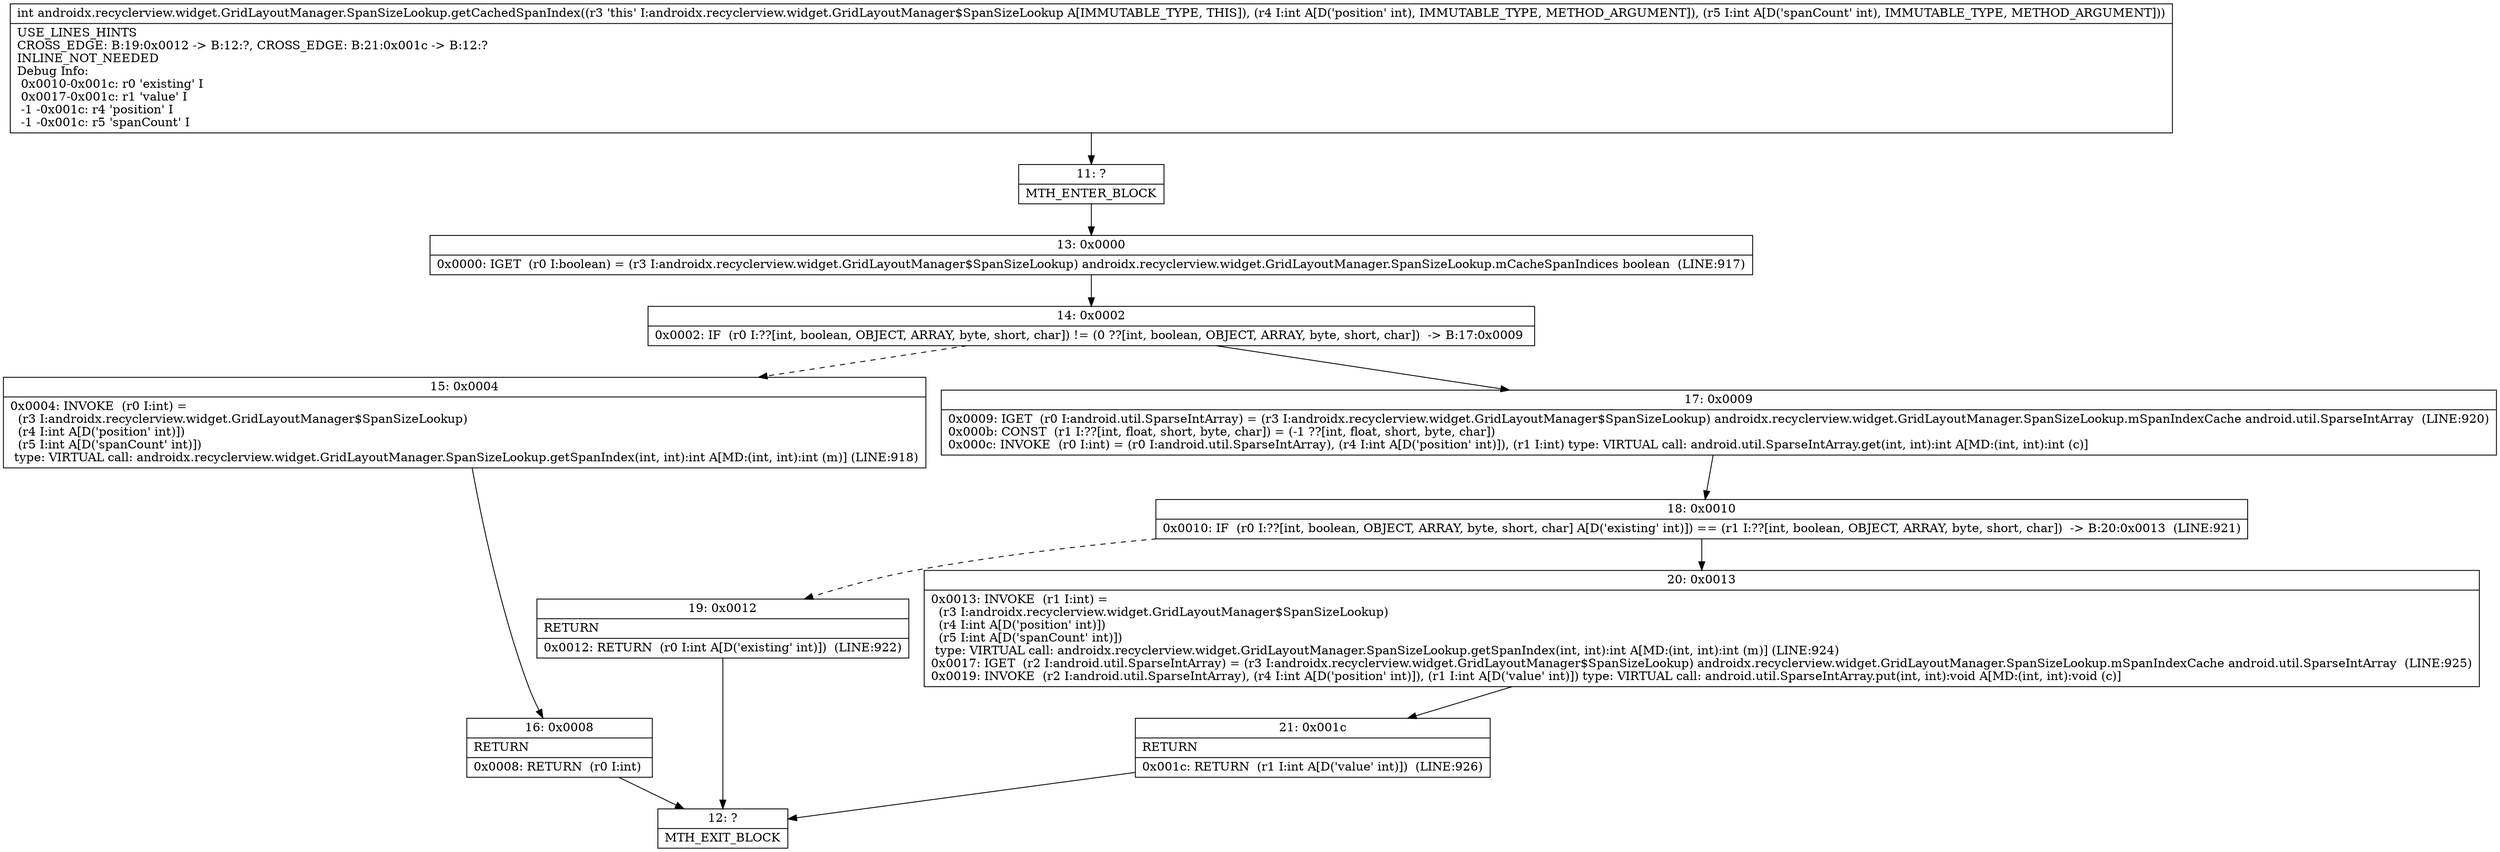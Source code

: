 digraph "CFG forandroidx.recyclerview.widget.GridLayoutManager.SpanSizeLookup.getCachedSpanIndex(II)I" {
Node_11 [shape=record,label="{11\:\ ?|MTH_ENTER_BLOCK\l}"];
Node_13 [shape=record,label="{13\:\ 0x0000|0x0000: IGET  (r0 I:boolean) = (r3 I:androidx.recyclerview.widget.GridLayoutManager$SpanSizeLookup) androidx.recyclerview.widget.GridLayoutManager.SpanSizeLookup.mCacheSpanIndices boolean  (LINE:917)\l}"];
Node_14 [shape=record,label="{14\:\ 0x0002|0x0002: IF  (r0 I:??[int, boolean, OBJECT, ARRAY, byte, short, char]) != (0 ??[int, boolean, OBJECT, ARRAY, byte, short, char])  \-\> B:17:0x0009 \l}"];
Node_15 [shape=record,label="{15\:\ 0x0004|0x0004: INVOKE  (r0 I:int) = \l  (r3 I:androidx.recyclerview.widget.GridLayoutManager$SpanSizeLookup)\l  (r4 I:int A[D('position' int)])\l  (r5 I:int A[D('spanCount' int)])\l type: VIRTUAL call: androidx.recyclerview.widget.GridLayoutManager.SpanSizeLookup.getSpanIndex(int, int):int A[MD:(int, int):int (m)] (LINE:918)\l}"];
Node_16 [shape=record,label="{16\:\ 0x0008|RETURN\l|0x0008: RETURN  (r0 I:int) \l}"];
Node_12 [shape=record,label="{12\:\ ?|MTH_EXIT_BLOCK\l}"];
Node_17 [shape=record,label="{17\:\ 0x0009|0x0009: IGET  (r0 I:android.util.SparseIntArray) = (r3 I:androidx.recyclerview.widget.GridLayoutManager$SpanSizeLookup) androidx.recyclerview.widget.GridLayoutManager.SpanSizeLookup.mSpanIndexCache android.util.SparseIntArray  (LINE:920)\l0x000b: CONST  (r1 I:??[int, float, short, byte, char]) = (\-1 ??[int, float, short, byte, char]) \l0x000c: INVOKE  (r0 I:int) = (r0 I:android.util.SparseIntArray), (r4 I:int A[D('position' int)]), (r1 I:int) type: VIRTUAL call: android.util.SparseIntArray.get(int, int):int A[MD:(int, int):int (c)]\l}"];
Node_18 [shape=record,label="{18\:\ 0x0010|0x0010: IF  (r0 I:??[int, boolean, OBJECT, ARRAY, byte, short, char] A[D('existing' int)]) == (r1 I:??[int, boolean, OBJECT, ARRAY, byte, short, char])  \-\> B:20:0x0013  (LINE:921)\l}"];
Node_19 [shape=record,label="{19\:\ 0x0012|RETURN\l|0x0012: RETURN  (r0 I:int A[D('existing' int)])  (LINE:922)\l}"];
Node_20 [shape=record,label="{20\:\ 0x0013|0x0013: INVOKE  (r1 I:int) = \l  (r3 I:androidx.recyclerview.widget.GridLayoutManager$SpanSizeLookup)\l  (r4 I:int A[D('position' int)])\l  (r5 I:int A[D('spanCount' int)])\l type: VIRTUAL call: androidx.recyclerview.widget.GridLayoutManager.SpanSizeLookup.getSpanIndex(int, int):int A[MD:(int, int):int (m)] (LINE:924)\l0x0017: IGET  (r2 I:android.util.SparseIntArray) = (r3 I:androidx.recyclerview.widget.GridLayoutManager$SpanSizeLookup) androidx.recyclerview.widget.GridLayoutManager.SpanSizeLookup.mSpanIndexCache android.util.SparseIntArray  (LINE:925)\l0x0019: INVOKE  (r2 I:android.util.SparseIntArray), (r4 I:int A[D('position' int)]), (r1 I:int A[D('value' int)]) type: VIRTUAL call: android.util.SparseIntArray.put(int, int):void A[MD:(int, int):void (c)]\l}"];
Node_21 [shape=record,label="{21\:\ 0x001c|RETURN\l|0x001c: RETURN  (r1 I:int A[D('value' int)])  (LINE:926)\l}"];
MethodNode[shape=record,label="{int androidx.recyclerview.widget.GridLayoutManager.SpanSizeLookup.getCachedSpanIndex((r3 'this' I:androidx.recyclerview.widget.GridLayoutManager$SpanSizeLookup A[IMMUTABLE_TYPE, THIS]), (r4 I:int A[D('position' int), IMMUTABLE_TYPE, METHOD_ARGUMENT]), (r5 I:int A[D('spanCount' int), IMMUTABLE_TYPE, METHOD_ARGUMENT]))  | USE_LINES_HINTS\lCROSS_EDGE: B:19:0x0012 \-\> B:12:?, CROSS_EDGE: B:21:0x001c \-\> B:12:?\lINLINE_NOT_NEEDED\lDebug Info:\l  0x0010\-0x001c: r0 'existing' I\l  0x0017\-0x001c: r1 'value' I\l  \-1 \-0x001c: r4 'position' I\l  \-1 \-0x001c: r5 'spanCount' I\l}"];
MethodNode -> Node_11;Node_11 -> Node_13;
Node_13 -> Node_14;
Node_14 -> Node_15[style=dashed];
Node_14 -> Node_17;
Node_15 -> Node_16;
Node_16 -> Node_12;
Node_17 -> Node_18;
Node_18 -> Node_19[style=dashed];
Node_18 -> Node_20;
Node_19 -> Node_12;
Node_20 -> Node_21;
Node_21 -> Node_12;
}


